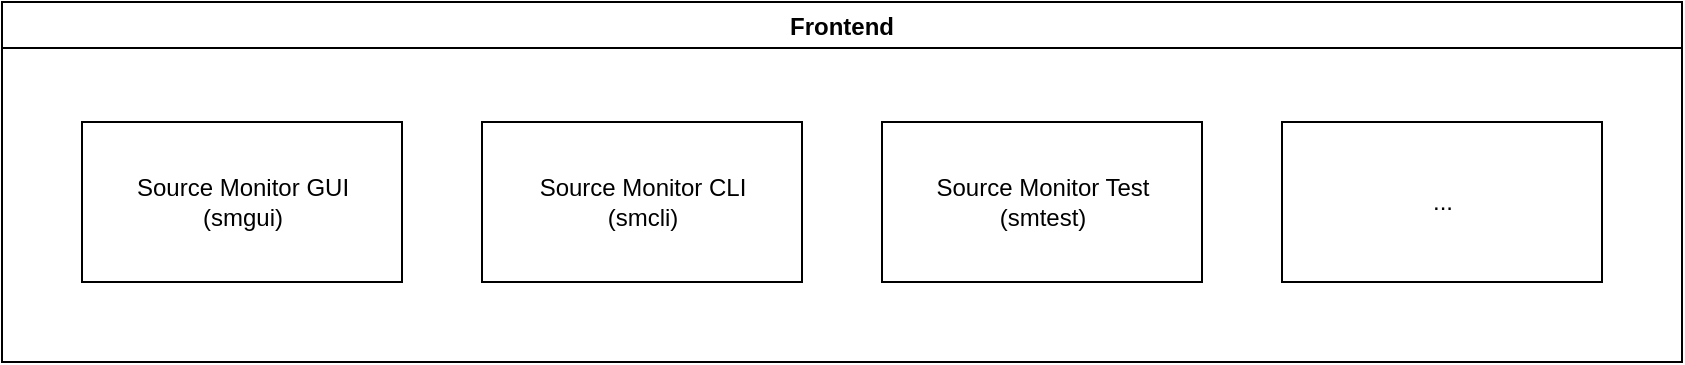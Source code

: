 <mxfile>
    <diagram id="Y4OOLVU7W3uW-vrAjaRl" name="Page-1">
        <mxGraphModel dx="805" dy="760" grid="1" gridSize="10" guides="1" tooltips="1" connect="1" arrows="1" fold="1" page="1" pageScale="1" pageWidth="827" pageHeight="1169" math="0" shadow="0">
            <root>
                <mxCell id="0"/>
                <mxCell id="1" parent="0"/>
                <mxCell id="2" value="Frontend" style="swimlane;container=0;fillColor=none;" parent="1" vertex="1">
                    <mxGeometry x="120" y="20" width="840" height="180" as="geometry"/>
                </mxCell>
                <mxCell id="4" value="Source Monitor CLI&lt;br&gt;(smcli)" style="html=1;dashed=0;whitespace=wrap;container=0;fillColor=none;" parent="2" vertex="1">
                    <mxGeometry x="240" y="60" width="160" height="80" as="geometry"/>
                </mxCell>
                <mxCell id="3" value="Source Monitor GUI&lt;br&gt;(smgui)" style="html=1;dashed=0;whitespace=wrap;container=0;fillColor=none;" parent="2" vertex="1">
                    <mxGeometry x="40" y="60" width="160" height="80" as="geometry"/>
                </mxCell>
                <mxCell id="5" value="Source Monitor Test&lt;br&gt;(smtest)" style="html=1;dashed=0;whitespace=wrap;container=0;fillColor=none;" parent="2" vertex="1">
                    <mxGeometry x="440" y="60" width="160" height="80" as="geometry"/>
                </mxCell>
                <mxCell id="10" value="..." style="html=1;dashed=0;whitespace=wrap;container=0;fillColor=none;" parent="2" vertex="1">
                    <mxGeometry x="640" y="60" width="160" height="80" as="geometry"/>
                </mxCell>
            </root>
        </mxGraphModel>
    </diagram>
</mxfile>